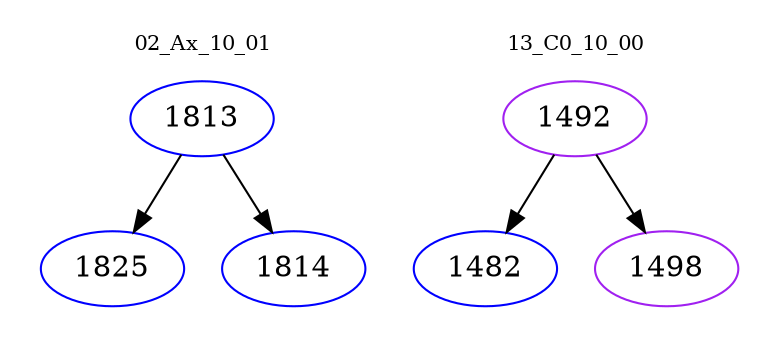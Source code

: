 digraph{
subgraph cluster_0 {
color = white
label = "02_Ax_10_01";
fontsize=10;
T0_1813 [label="1813", color="blue"]
T0_1813 -> T0_1825 [color="black"]
T0_1825 [label="1825", color="blue"]
T0_1813 -> T0_1814 [color="black"]
T0_1814 [label="1814", color="blue"]
}
subgraph cluster_1 {
color = white
label = "13_C0_10_00";
fontsize=10;
T1_1492 [label="1492", color="purple"]
T1_1492 -> T1_1482 [color="black"]
T1_1482 [label="1482", color="blue"]
T1_1492 -> T1_1498 [color="black"]
T1_1498 [label="1498", color="purple"]
}
}
